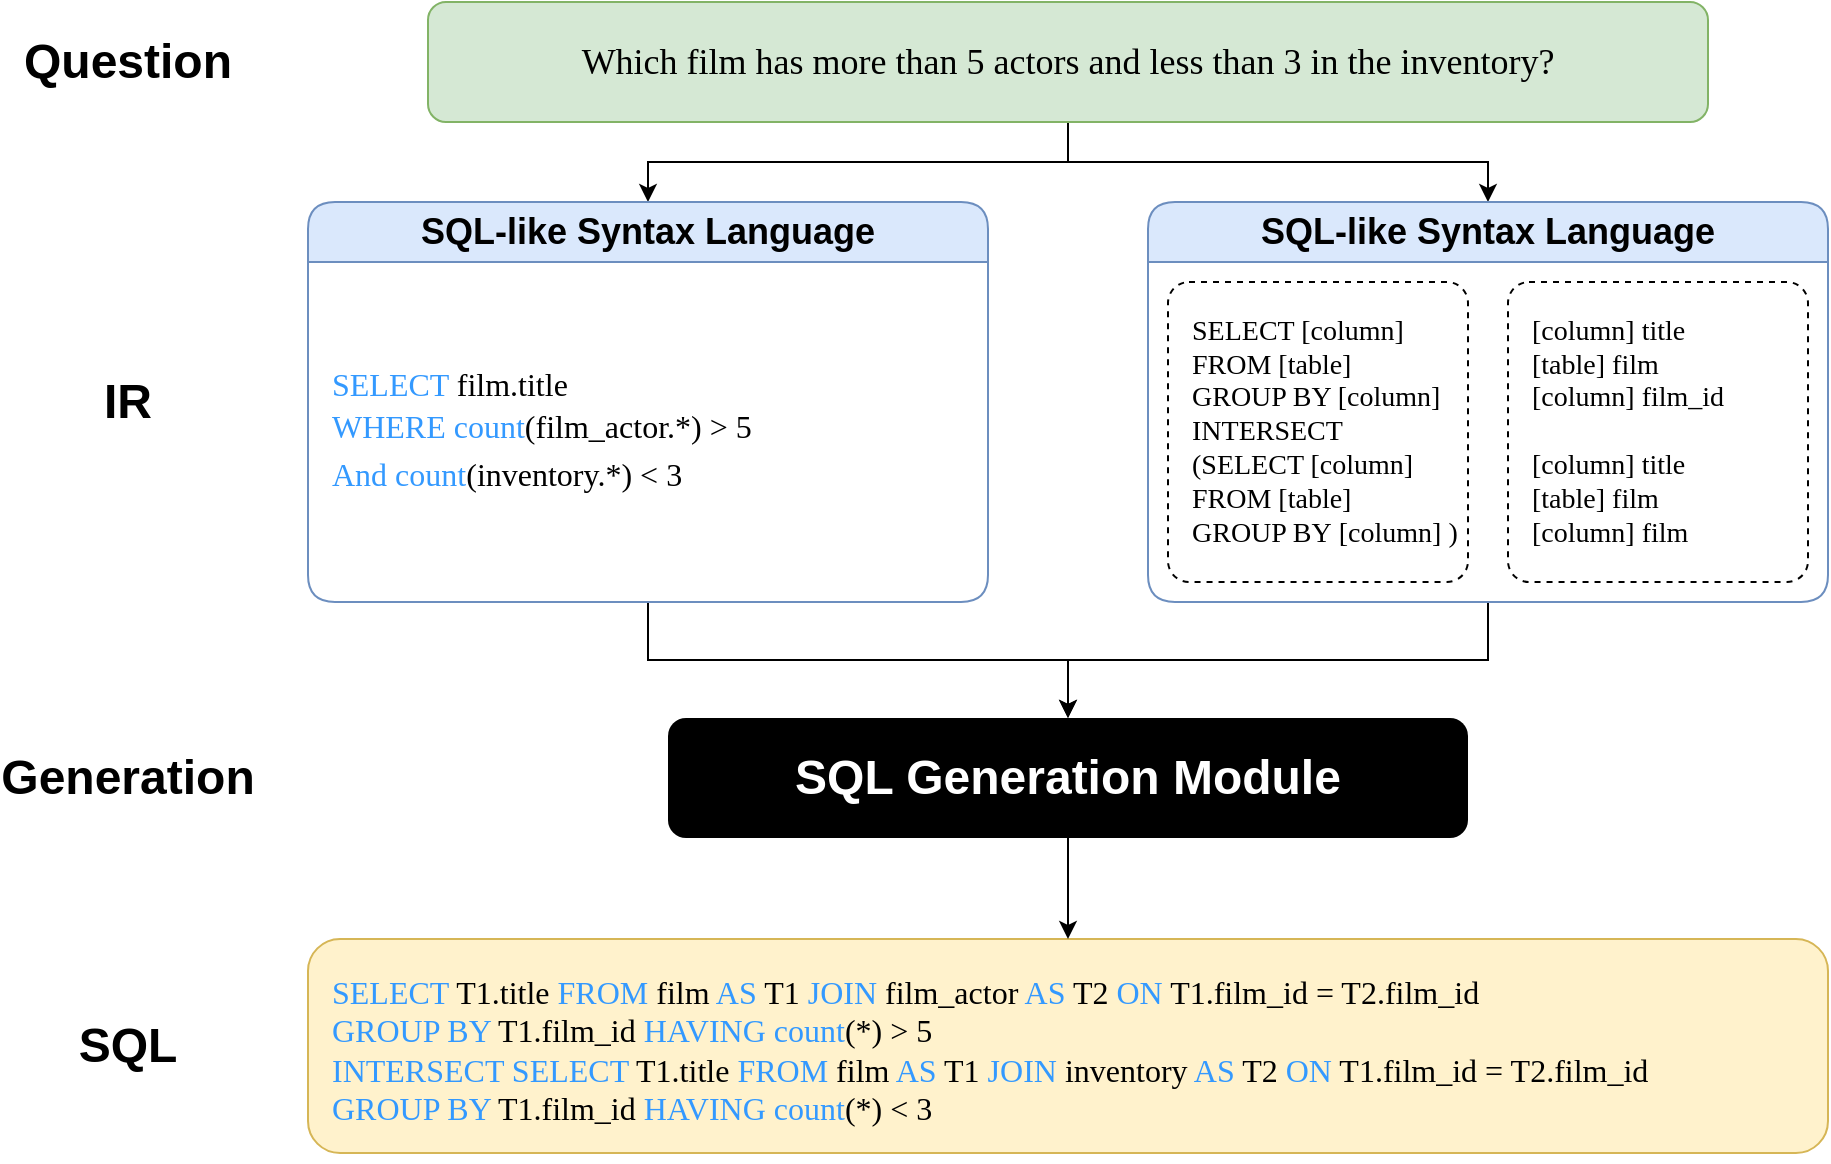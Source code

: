 <mxfile version="24.5.5" type="github">
  <diagram id="R2lEEEUBdFMjLlhIrx00" name="Page-1">
    <mxGraphModel dx="2129" dy="774" grid="1" gridSize="10" guides="1" tooltips="1" connect="1" arrows="1" fold="1" page="1" pageScale="1" pageWidth="850" pageHeight="1100" math="0" shadow="0" extFonts="Permanent Marker^https://fonts.googleapis.com/css?family=Permanent+Marker">
      <root>
        <mxCell id="0" />
        <mxCell id="1" parent="0" />
        <mxCell id="QX0yu2BB7dJz-mTAqyrR-12" style="edgeStyle=orthogonalEdgeStyle;rounded=0;orthogonalLoop=1;jettySize=auto;html=1;exitX=0.5;exitY=1;exitDx=0;exitDy=0;entryX=0.5;entryY=0;entryDx=0;entryDy=0;" parent="1" source="QX0yu2BB7dJz-mTAqyrR-1" target="QX0yu2BB7dJz-mTAqyrR-16" edge="1">
          <mxGeometry relative="1" as="geometry">
            <mxPoint x="125" y="210" as="targetPoint" />
          </mxGeometry>
        </mxCell>
        <mxCell id="QX0yu2BB7dJz-mTAqyrR-13" style="edgeStyle=orthogonalEdgeStyle;rounded=0;orthogonalLoop=1;jettySize=auto;html=1;exitX=0.5;exitY=1;exitDx=0;exitDy=0;entryX=0.5;entryY=0;entryDx=0;entryDy=0;" parent="1" source="QX0yu2BB7dJz-mTAqyrR-1" target="QX0yu2BB7dJz-mTAqyrR-17" edge="1">
          <mxGeometry relative="1" as="geometry">
            <mxPoint x="674.941" y="210" as="targetPoint" />
          </mxGeometry>
        </mxCell>
        <mxCell id="QX0yu2BB7dJz-mTAqyrR-1" value="&lt;div class=&quot;page&quot; title=&quot;Page 2&quot; style=&quot;caret-color: rgb(0, 0, 0); color: rgb(0, 0, 0); text-align: start; font-size: 18px;&quot;&gt;&lt;div style=&quot;font-size: 18px;&quot; class=&quot;layoutArea&quot;&gt;&lt;div style=&quot;font-size: 18px;&quot; class=&quot;column&quot;&gt;&lt;p style=&quot;font-size: 18px;&quot;&gt;&lt;span style=&quot;font-size: 18px;&quot;&gt;Which film has more than 5 actors and less than 3 in the inventory?&lt;/span&gt;&lt;/p&gt;&lt;/div&gt;&lt;/div&gt;&lt;/div&gt;" style="rounded=1;whiteSpace=wrap;html=1;fillColor=#d5e8d4;strokeColor=#82b366;fontFamily=Comic Sans MS;fontSize=18;" parent="1" vertex="1">
          <mxGeometry x="80" y="90" width="640" height="60" as="geometry" />
        </mxCell>
        <mxCell id="QX0yu2BB7dJz-mTAqyrR-10" style="edgeStyle=orthogonalEdgeStyle;rounded=0;orthogonalLoop=1;jettySize=auto;html=1;exitX=0.5;exitY=1;exitDx=0;exitDy=0;" parent="1" source="QX0yu2BB7dJz-mTAqyrR-16" target="QX0yu2BB7dJz-mTAqyrR-9" edge="1">
          <mxGeometry relative="1" as="geometry">
            <mxPoint x="125" y="370" as="sourcePoint" />
          </mxGeometry>
        </mxCell>
        <mxCell id="QX0yu2BB7dJz-mTAqyrR-3" value="Question" style="text;html=1;align=center;verticalAlign=middle;whiteSpace=wrap;rounded=0;fontSize=24;fontStyle=1" parent="1" vertex="1">
          <mxGeometry x="-120" y="95" width="100" height="50" as="geometry" />
        </mxCell>
        <mxCell id="QX0yu2BB7dJz-mTAqyrR-4" value="IR" style="text;html=1;align=center;verticalAlign=middle;whiteSpace=wrap;rounded=0;fontSize=24;fontStyle=1" parent="1" vertex="1">
          <mxGeometry x="-120" y="265" width="100" height="50" as="geometry" />
        </mxCell>
        <mxCell id="QX0yu2BB7dJz-mTAqyrR-5" value="Generation" style="text;html=1;align=center;verticalAlign=middle;whiteSpace=wrap;rounded=0;fontSize=24;fontStyle=1" parent="1" vertex="1">
          <mxGeometry x="-120" y="453" width="100" height="50" as="geometry" />
        </mxCell>
        <mxCell id="QX0yu2BB7dJz-mTAqyrR-6" value="SQL" style="text;html=1;align=center;verticalAlign=middle;whiteSpace=wrap;rounded=0;fontSize=24;fontStyle=1" parent="1" vertex="1">
          <mxGeometry x="-120" y="587" width="100" height="50" as="geometry" />
        </mxCell>
        <mxCell id="QX0yu2BB7dJz-mTAqyrR-7" value="&lt;div style=&quot;caret-color: rgb(0, 0, 0); color: rgb(0, 0, 0); text-align: start; font-size: 19px;&quot; title=&quot;Page 2&quot; class=&quot;page&quot;&gt;&lt;div class=&quot;layoutArea&quot; style=&quot;font-size: 19px;&quot;&gt;&lt;div class=&quot;column&quot; style=&quot;font-size: 19px;&quot;&gt;&lt;div class=&quot;page&quot; title=&quot;Page 2&quot; style=&quot;font-size: 19px;&quot;&gt;&lt;div class=&quot;layoutArea&quot; style=&quot;font-size: 19px;&quot;&gt;&lt;div class=&quot;column&quot; style=&quot;font-size: 19px;&quot;&gt;&lt;p style=&quot;font-size: 19px;&quot;&gt;&lt;br&gt;&lt;/p&gt;&lt;/div&gt;&lt;/div&gt;&lt;/div&gt;&lt;/div&gt;&lt;/div&gt;&lt;/div&gt;" style="rounded=1;whiteSpace=wrap;html=1;fillColor=#fff2cc;strokeColor=#d6b656;fontFamily=Comic Sans MS;fontSize=19;" parent="1" vertex="1">
          <mxGeometry x="20" y="558.5" width="760" height="107" as="geometry" />
        </mxCell>
        <mxCell id="QX0yu2BB7dJz-mTAqyrR-11" style="edgeStyle=orthogonalEdgeStyle;rounded=0;orthogonalLoop=1;jettySize=auto;html=1;exitX=0.5;exitY=1;exitDx=0;exitDy=0;entryX=0.5;entryY=0;entryDx=0;entryDy=0;" parent="1" source="QX0yu2BB7dJz-mTAqyrR-17" target="QX0yu2BB7dJz-mTAqyrR-9" edge="1">
          <mxGeometry relative="1" as="geometry">
            <mxPoint x="410" y="380" as="targetPoint" />
            <mxPoint x="675.0" y="370" as="sourcePoint" />
          </mxGeometry>
        </mxCell>
        <mxCell id="QX0yu2BB7dJz-mTAqyrR-14" style="edgeStyle=orthogonalEdgeStyle;rounded=0;orthogonalLoop=1;jettySize=auto;html=1;exitX=0.5;exitY=1;exitDx=0;exitDy=0;entryX=0.5;entryY=0;entryDx=0;entryDy=0;" parent="1" source="QX0yu2BB7dJz-mTAqyrR-9" target="QX0yu2BB7dJz-mTAqyrR-7" edge="1">
          <mxGeometry relative="1" as="geometry" />
        </mxCell>
        <mxCell id="QX0yu2BB7dJz-mTAqyrR-9" value="&lt;div class=&quot;page&quot; title=&quot;Page 2&quot; style=&quot;caret-color: rgb(0, 0, 0); text-align: start; font-size: 24px;&quot;&gt;&lt;div style=&quot;font-size: 24px;&quot; class=&quot;layoutArea&quot;&gt;&lt;div style=&quot;font-size: 24px;&quot; class=&quot;column&quot;&gt;&lt;p style=&quot;font-size: 24px;&quot;&gt;&lt;span style=&quot;font-size: 24px;&quot;&gt;SQL Generation Module&lt;/span&gt;&lt;/p&gt;&lt;/div&gt;&lt;/div&gt;&lt;/div&gt;" style="rounded=1;whiteSpace=wrap;html=1;fillColor=#000000;strokeColor=none;fontFamily=Helvetica;fontSize=24;fontStyle=1;fontColor=#FFFFFF;" parent="1" vertex="1">
          <mxGeometry x="200" y="448" width="400" height="60" as="geometry" />
        </mxCell>
        <mxCell id="QX0yu2BB7dJz-mTAqyrR-16" value="SQL-like Syntax Language" style="swimlane;whiteSpace=wrap;html=1;fillColor=#dae8fc;strokeColor=#6c8ebf;rounded=1;startSize=30;fontSize=18;" parent="1" vertex="1">
          <mxGeometry x="20" y="190" width="340" height="200" as="geometry" />
        </mxCell>
        <mxCell id="QX0yu2BB7dJz-mTAqyrR-19" value="&lt;font style=&quot;font-size: 16px;&quot;&gt;&lt;font color=&quot;#3399ff&quot;&gt;SELECT&lt;/font&gt;&lt;font color=&quot;#99ccff&quot;&gt; &lt;/font&gt;film.title&amp;nbsp;&lt;/font&gt;&lt;div style=&quot;font-size: 16px; line-height: 150%;&quot;&gt;&lt;font style=&quot;font-size: 16px;&quot;&gt;&lt;font color=&quot;#3399ff&quot;&gt;&lt;span style=&quot;font-size: 16px;&quot;&gt;WHERE count&lt;/span&gt;&lt;/font&gt;&lt;span style=&quot;font-size: 16px;&quot;&gt;(&lt;/span&gt;film_actor.*&lt;span style=&quot;font-size: 16px;&quot;&gt;) &amp;gt;&amp;nbsp;&lt;/span&gt;5&lt;/font&gt;&lt;/div&gt;&lt;div style=&quot;font-size: 16px; line-height: 150%;&quot;&gt;&lt;font style=&quot;font-size: 16px;&quot;&gt;&lt;font color=&quot;#3399ff&quot;&gt;&lt;span style=&quot;font-size: 16px;&quot;&gt;And count&lt;/span&gt;&lt;/font&gt;&lt;span style=&quot;font-size: 16px;&quot;&gt;(&lt;/span&gt;inventory.*&lt;span style=&quot;font-size: 16px;&quot;&gt;) &amp;lt;&amp;nbsp;&lt;/span&gt;3&lt;/font&gt;&lt;/div&gt;" style="text;html=1;align=left;verticalAlign=middle;whiteSpace=wrap;rounded=1;fontFamily=Comic Sans MS;fontSize=16;" parent="QX0yu2BB7dJz-mTAqyrR-16" vertex="1">
          <mxGeometry x="10" y="30" width="320" height="170" as="geometry" />
        </mxCell>
        <mxCell id="QX0yu2BB7dJz-mTAqyrR-17" value="SQL-like Syntax Language" style="swimlane;whiteSpace=wrap;html=1;fillColor=#dae8fc;strokeColor=#6c8ebf;rounded=1;startSize=30;fontSize=18;" parent="1" vertex="1">
          <mxGeometry x="440" y="190" width="340" height="200" as="geometry" />
        </mxCell>
        <mxCell id="DOB1stPc7QMKQ5hxNXqe-1" value="" style="rounded=1;whiteSpace=wrap;html=1;dashed=1;arcSize=7;" vertex="1" parent="QX0yu2BB7dJz-mTAqyrR-17">
          <mxGeometry x="10" y="40" width="150" height="150" as="geometry" />
        </mxCell>
        <mxCell id="DOB1stPc7QMKQ5hxNXqe-2" value="" style="rounded=1;whiteSpace=wrap;html=1;dashed=1;arcSize=7;" vertex="1" parent="QX0yu2BB7dJz-mTAqyrR-17">
          <mxGeometry x="180" y="40" width="150" height="150" as="geometry" />
        </mxCell>
        <mxCell id="DOB1stPc7QMKQ5hxNXqe-3" value="&lt;div style=&quot;font-size: 14px;&quot;&gt;SELECT [column]&lt;br&gt;&lt;/div&gt;&lt;div style=&quot;font-size: 14px;&quot;&gt;FROM [table]&lt;/div&gt;&lt;div style=&quot;font-size: 14px;&quot;&gt;GROUP BY [column]&lt;/div&gt;&lt;div style=&quot;font-size: 14px;&quot;&gt;INTERSECT&lt;/div&gt;&lt;div style=&quot;font-size: 14px;&quot;&gt;(SELECT [column]&lt;/div&gt;&lt;div style=&quot;font-size: 14px;&quot;&gt;FROM [table]&lt;/div&gt;&lt;div style=&quot;font-size: 14px;&quot;&gt;GROUP BY&amp;nbsp;[column] )&lt;br style=&quot;font-size: 14px;&quot;&gt;&lt;/div&gt;" style="text;html=1;align=left;verticalAlign=middle;whiteSpace=wrap;rounded=1;fontSize=14;fontFamily=Comic Sans MS;" vertex="1" parent="QX0yu2BB7dJz-mTAqyrR-17">
          <mxGeometry x="20" y="40" width="140" height="150" as="geometry" />
        </mxCell>
        <mxCell id="DOB1stPc7QMKQ5hxNXqe-4" value="&lt;div style=&quot;font-size: 14px;&quot;&gt;[column] title &lt;font color=&quot;#3399ff&quot;&gt;&lt;/font&gt;&lt;/div&gt;&lt;div style=&quot;font-size: 14px;&quot;&gt;[table] film&lt;br&gt;&lt;/div&gt;&lt;div style=&quot;font-size: 14px;&quot;&gt;[column] film_id&amp;nbsp; &lt;/div&gt;&lt;div style=&quot;font-size: 14px;&quot;&gt;&lt;br&gt;&lt;/div&gt;&lt;div style=&quot;font-size: 14px;&quot;&gt;[column] title&lt;br&gt;&lt;/div&gt;&lt;div style=&quot;font-size: 14px;&quot;&gt;[table] film&lt;br&gt;&lt;/div&gt;&lt;div style=&quot;font-size: 14px;&quot;&gt;[column] film&lt;br style=&quot;font-size: 14px;&quot;&gt;&lt;/div&gt;" style="text;html=1;align=left;verticalAlign=middle;whiteSpace=wrap;rounded=1;fontSize=14;fontFamily=Comic Sans MS;" vertex="1" parent="QX0yu2BB7dJz-mTAqyrR-17">
          <mxGeometry x="190" y="40" width="140" height="150" as="geometry" />
        </mxCell>
        <mxCell id="QX0yu2BB7dJz-mTAqyrR-21" value="&lt;div style=&quot;font-size: 16px;&quot;&gt;&lt;font color=&quot;#3399ff&quot;&gt;SELECT &lt;/font&gt;T1.title &lt;font color=&quot;#3399ff&quot;&gt;FROM &lt;/font&gt;film &lt;font color=&quot;#3399ff&quot;&gt;AS &lt;/font&gt;T1 &lt;font color=&quot;#3399ff&quot;&gt;JOIN &lt;/font&gt;film_actor &lt;font color=&quot;#3399ff&quot;&gt;AS &lt;/font&gt;T2 &lt;font color=&quot;#3399ff&quot;&gt;ON &lt;/font&gt;T1.film_id = T2.film_id&amp;nbsp;&lt;/div&gt;&lt;div style=&quot;font-size: 16px;&quot;&gt;&lt;font color=&quot;#3399ff&quot;&gt;GROUP BY&lt;/font&gt; T1.film_id &lt;font color=&quot;#3399ff&quot;&gt;HAVING count&lt;/font&gt;(*) &amp;gt; 5&amp;nbsp;&lt;/div&gt;&lt;div style=&quot;font-size: 16px;&quot;&gt;&lt;font color=&quot;#3399ff&quot;&gt;INTERSECT SELECT&lt;/font&gt; T1.title &lt;font color=&quot;#3399ff&quot;&gt;FROM &lt;/font&gt;film &lt;font color=&quot;#3399ff&quot;&gt;AS &lt;/font&gt;T1 &lt;font color=&quot;#3399ff&quot;&gt;JOIN &lt;/font&gt;inventory &lt;font color=&quot;#3399ff&quot;&gt;AS &lt;/font&gt;T2 &lt;font color=&quot;#3399ff&quot;&gt;ON &lt;/font&gt;T1.film_id = T2.film_id&amp;nbsp;&lt;/div&gt;&lt;div style=&quot;font-size: 16px;&quot;&gt;&lt;font color=&quot;#3399ff&quot;&gt;GROUP BY &lt;/font&gt;T1.film_id &lt;font color=&quot;#3399ff&quot;&gt;HAVING count&lt;/font&gt;(*) &amp;lt; 3&lt;/div&gt;" style="text;html=1;align=left;verticalAlign=middle;whiteSpace=wrap;rounded=1;fontSize=16;fontFamily=Comic Sans MS;" parent="1" vertex="1">
          <mxGeometry x="30" y="558.5" width="750" height="111.5" as="geometry" />
        </mxCell>
      </root>
    </mxGraphModel>
  </diagram>
</mxfile>

